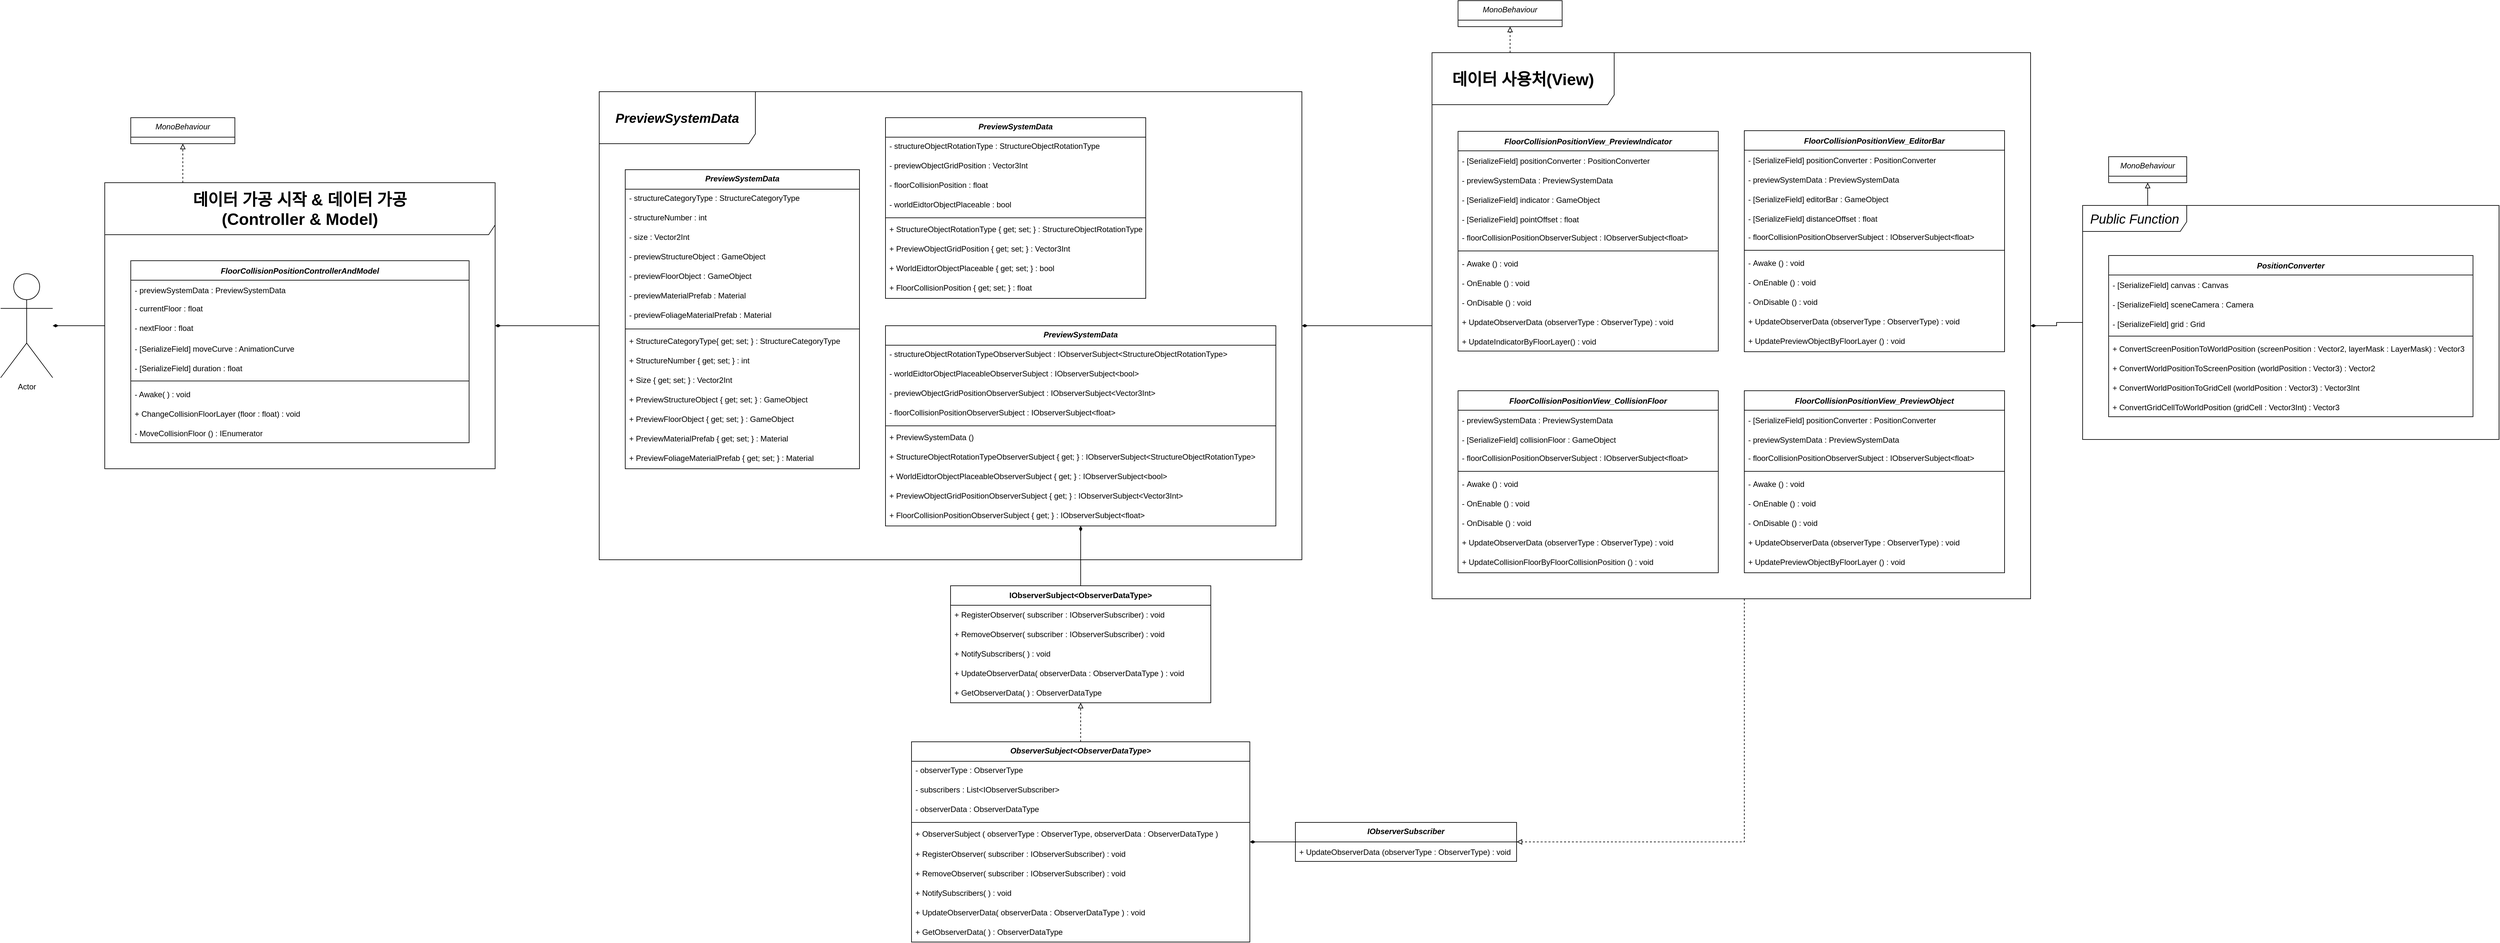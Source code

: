 <mxfile version="24.4.9" type="google">
  <diagram name="페이지-1" id="mbOStVBBy-ujijEdixiz">
    <mxGraphModel grid="1" page="1" gridSize="10" guides="1" tooltips="1" connect="1" arrows="1" fold="1" pageScale="1" pageWidth="827" pageHeight="1169" math="0" shadow="0">
      <root>
        <mxCell id="0" />
        <mxCell id="1" parent="0" />
        <mxCell id="on6lecFwRkimcn54lQR8-274" style="edgeStyle=orthogonalEdgeStyle;rounded=0;orthogonalLoop=1;jettySize=auto;html=1;endArrow=block;endFill=0;dashed=1;" edge="1" parent="1" source="on6lecFwRkimcn54lQR8-548" target="on6lecFwRkimcn54lQR8-285">
          <mxGeometry relative="1" as="geometry">
            <Array as="points">
              <mxPoint x="-120" y="-280" />
              <mxPoint x="-120" y="-280" />
            </Array>
          </mxGeometry>
        </mxCell>
        <mxCell id="on6lecFwRkimcn54lQR8-450" style="edgeStyle=orthogonalEdgeStyle;rounded=0;orthogonalLoop=1;jettySize=auto;html=1;endArrow=none;endFill=0;startArrow=diamondThin;startFill=1;" edge="1" parent="1" source="on6lecFwRkimcn54lQR8-548" target="on6lecFwRkimcn54lQR8-427">
          <mxGeometry relative="1" as="geometry" />
        </mxCell>
        <mxCell id="on6lecFwRkimcn54lQR8-285" value="MonoBehaviour" style="swimlane;fontStyle=2;align=center;verticalAlign=top;childLayout=stackLayout;horizontal=1;startSize=30;horizontalStack=0;resizeParent=1;resizeLast=0;collapsible=1;marginBottom=0;rounded=0;shadow=0;strokeWidth=1;" vertex="1" parent="1">
          <mxGeometry x="-200" y="-360" width="160" height="40" as="geometry">
            <mxRectangle x="230" y="140" width="160" height="26" as="alternateBounds" />
          </mxGeometry>
        </mxCell>
        <mxCell id="on6lecFwRkimcn54lQR8-287" value="FloorCollisionPositionView_CollisionFloor" style="swimlane;fontStyle=3;align=center;verticalAlign=middle;childLayout=stackLayout;horizontal=1;startSize=30;horizontalStack=0;resizeParent=1;resizeLast=0;collapsible=1;marginBottom=0;rounded=0;shadow=0;strokeWidth=1;" vertex="1" parent="1">
          <mxGeometry x="1840" y="60" width="400" height="280" as="geometry">
            <mxRectangle x="230" y="140" width="160" height="26" as="alternateBounds" />
          </mxGeometry>
        </mxCell>
        <mxCell id="on6lecFwRkimcn54lQR8-288" value="- previewSystemData : PreviewSystemData" style="text;align=left;verticalAlign=middle;spacingLeft=4;spacingRight=4;overflow=hidden;rotatable=0;points=[[0,0.5],[1,0.5]];portConstraint=eastwest;" vertex="1" parent="on6lecFwRkimcn54lQR8-287">
          <mxGeometry y="30" width="400" height="30" as="geometry" />
        </mxCell>
        <mxCell id="on6lecFwRkimcn54lQR8-289" value="- [SerializeField] collisionFloor : GameObject" style="text;align=left;verticalAlign=middle;spacingLeft=4;spacingRight=4;overflow=hidden;rotatable=0;points=[[0,0.5],[1,0.5]];portConstraint=eastwest;" vertex="1" parent="on6lecFwRkimcn54lQR8-287">
          <mxGeometry y="60" width="400" height="30" as="geometry" />
        </mxCell>
        <mxCell id="on6lecFwRkimcn54lQR8-290" value="- floorCollisionPositionObserverSubject : IObserverSubject&lt;float&gt;" style="text;align=left;verticalAlign=top;spacingLeft=4;spacingRight=4;overflow=hidden;rotatable=0;points=[[0,0.5],[1,0.5]];portConstraint=eastwest;" vertex="1" parent="on6lecFwRkimcn54lQR8-287">
          <mxGeometry y="90" width="400" height="30" as="geometry" />
        </mxCell>
        <mxCell id="on6lecFwRkimcn54lQR8-291" value="" style="line;html=1;strokeWidth=1;align=left;verticalAlign=middle;spacingTop=-1;spacingLeft=3;spacingRight=3;rotatable=0;labelPosition=right;points=[];portConstraint=eastwest;" vertex="1" parent="on6lecFwRkimcn54lQR8-287">
          <mxGeometry y="120" width="400" height="8" as="geometry" />
        </mxCell>
        <mxCell id="on6lecFwRkimcn54lQR8-292" value="- Awake () : void" style="text;align=left;verticalAlign=middle;spacingLeft=4;spacingRight=4;overflow=hidden;rotatable=0;points=[[0,0.5],[1,0.5]];portConstraint=eastwest;" vertex="1" parent="on6lecFwRkimcn54lQR8-287">
          <mxGeometry y="128" width="400" height="30" as="geometry" />
        </mxCell>
        <mxCell id="on6lecFwRkimcn54lQR8-293" value="- OnEnable () : void" style="text;align=left;verticalAlign=middle;spacingLeft=4;spacingRight=4;overflow=hidden;rotatable=0;points=[[0,0.5],[1,0.5]];portConstraint=eastwest;" vertex="1" parent="on6lecFwRkimcn54lQR8-287">
          <mxGeometry y="158" width="400" height="30" as="geometry" />
        </mxCell>
        <mxCell id="on6lecFwRkimcn54lQR8-294" value="- OnDisable () : void" style="text;align=left;verticalAlign=middle;spacingLeft=4;spacingRight=4;overflow=hidden;rotatable=0;points=[[0,0.5],[1,0.5]];portConstraint=eastwest;" vertex="1" parent="on6lecFwRkimcn54lQR8-287">
          <mxGeometry y="188" width="400" height="30" as="geometry" />
        </mxCell>
        <mxCell id="on6lecFwRkimcn54lQR8-295" value="+ UpdateObserverData (observerType : ObserverType) : void" style="text;align=left;verticalAlign=middle;spacingLeft=4;spacingRight=4;overflow=hidden;rotatable=0;points=[[0,0.5],[1,0.5]];portConstraint=eastwest;" vertex="1" parent="on6lecFwRkimcn54lQR8-287">
          <mxGeometry y="218" width="400" height="30" as="geometry" />
        </mxCell>
        <mxCell id="on6lecFwRkimcn54lQR8-296" value="+ UpdateCollisionFloorByFloorCollisionPosition () : void" style="text;align=left;verticalAlign=middle;spacingLeft=4;spacingRight=4;overflow=hidden;rotatable=0;points=[[0,0.5],[1,0.5]];portConstraint=eastwest;" vertex="1" parent="on6lecFwRkimcn54lQR8-287">
          <mxGeometry y="248" width="400" height="30" as="geometry" />
        </mxCell>
        <mxCell id="on6lecFwRkimcn54lQR8-299" style="edgeStyle=orthogonalEdgeStyle;rounded=0;orthogonalLoop=1;jettySize=auto;html=1;endArrow=none;endFill=0;startArrow=diamondThin;startFill=1;" edge="1" parent="1" source="on6lecFwRkimcn54lQR8-300" target="on6lecFwRkimcn54lQR8-548">
          <mxGeometry relative="1" as="geometry">
            <Array as="points" />
            <mxPoint x="-79" y="-110" as="targetPoint" />
          </mxGeometry>
        </mxCell>
        <mxCell id="on6lecFwRkimcn54lQR8-300" value="Actor" style="shape=umlActor;verticalLabelPosition=bottom;verticalAlign=top;html=1;outlineConnect=0;" vertex="1" parent="1">
          <mxGeometry x="-400" y="-120" width="80" height="160" as="geometry" />
        </mxCell>
        <mxCell id="on6lecFwRkimcn54lQR8-343" value="" style="group" connectable="0" vertex="1" parent="1">
          <mxGeometry x="2800" y="-300" width="640" height="435" as="geometry" />
        </mxCell>
        <mxCell id="on6lecFwRkimcn54lQR8-344" value="&lt;span style=&quot;font-size: 20px; text-wrap: nowrap;&quot;&gt;&lt;i&gt;Public Function&lt;/i&gt;&lt;/span&gt;" style="shape=umlFrame;whiteSpace=wrap;html=1;pointerEvents=0;width=160;height=40;" vertex="1" parent="on6lecFwRkimcn54lQR8-343">
          <mxGeometry y="75" width="640" height="360" as="geometry" />
        </mxCell>
        <mxCell id="on6lecFwRkimcn54lQR8-345" style="edgeStyle=orthogonalEdgeStyle;rounded=0;orthogonalLoop=1;jettySize=auto;html=1;endArrow=block;endFill=0;" edge="1" parent="on6lecFwRkimcn54lQR8-343" source="on6lecFwRkimcn54lQR8-344" target="on6lecFwRkimcn54lQR8-355">
          <mxGeometry relative="1" as="geometry">
            <Array as="points">
              <mxPoint x="100" y="60" />
              <mxPoint x="100" y="60" />
            </Array>
            <mxPoint x="89" y="80" as="sourcePoint" />
            <mxPoint x="-491" y="10" as="targetPoint" />
          </mxGeometry>
        </mxCell>
        <mxCell id="on6lecFwRkimcn54lQR8-346" value="PositionConverter" style="swimlane;fontStyle=3;align=center;verticalAlign=middle;childLayout=stackLayout;horizontal=1;startSize=30;horizontalStack=0;resizeParent=1;resizeLast=0;collapsible=1;marginBottom=0;rounded=0;shadow=0;strokeWidth=1;" vertex="1" parent="on6lecFwRkimcn54lQR8-343">
          <mxGeometry x="40" y="152" width="560" height="248" as="geometry">
            <mxRectangle x="230" y="140" width="160" height="26" as="alternateBounds" />
          </mxGeometry>
        </mxCell>
        <mxCell id="on6lecFwRkimcn54lQR8-347" value="- [SerializeField] canvas : Canvas" style="text;align=left;verticalAlign=middle;spacingLeft=4;spacingRight=4;overflow=hidden;rotatable=0;points=[[0,0.5],[1,0.5]];portConstraint=eastwest;" vertex="1" parent="on6lecFwRkimcn54lQR8-346">
          <mxGeometry y="30" width="560" height="30" as="geometry" />
        </mxCell>
        <mxCell id="on6lecFwRkimcn54lQR8-348" value="- [SerializeField] sceneCamera : Camera" style="text;align=left;verticalAlign=middle;spacingLeft=4;spacingRight=4;overflow=hidden;rotatable=0;points=[[0,0.5],[1,0.5]];portConstraint=eastwest;" vertex="1" parent="on6lecFwRkimcn54lQR8-346">
          <mxGeometry y="60" width="560" height="30" as="geometry" />
        </mxCell>
        <mxCell id="on6lecFwRkimcn54lQR8-349" value="- [SerializeField] grid : Grid" style="text;align=left;verticalAlign=middle;spacingLeft=4;spacingRight=4;overflow=hidden;rotatable=0;points=[[0,0.5],[1,0.5]];portConstraint=eastwest;" vertex="1" parent="on6lecFwRkimcn54lQR8-346">
          <mxGeometry y="90" width="560" height="30" as="geometry" />
        </mxCell>
        <mxCell id="on6lecFwRkimcn54lQR8-350" value="" style="line;html=1;strokeWidth=1;align=left;verticalAlign=middle;spacingTop=-1;spacingLeft=3;spacingRight=3;rotatable=0;labelPosition=right;points=[];portConstraint=eastwest;" vertex="1" parent="on6lecFwRkimcn54lQR8-346">
          <mxGeometry y="120" width="560" height="8" as="geometry" />
        </mxCell>
        <mxCell id="on6lecFwRkimcn54lQR8-351" value="+ ConvertScreenPositionToWorldPosition (screenPosition : Vector2, layerMask : LayerMask) : Vector3" style="text;align=left;verticalAlign=middle;spacingLeft=4;spacingRight=4;overflow=hidden;rotatable=0;points=[[0,0.5],[1,0.5]];portConstraint=eastwest;" vertex="1" parent="on6lecFwRkimcn54lQR8-346">
          <mxGeometry y="128" width="560" height="30" as="geometry" />
        </mxCell>
        <mxCell id="on6lecFwRkimcn54lQR8-352" value="+ ConvertWorldPositionToScreenPosition (worldPosition : Vector3) : Vector2" style="text;align=left;verticalAlign=middle;spacingLeft=4;spacingRight=4;overflow=hidden;rotatable=0;points=[[0,0.5],[1,0.5]];portConstraint=eastwest;" vertex="1" parent="on6lecFwRkimcn54lQR8-346">
          <mxGeometry y="158" width="560" height="30" as="geometry" />
        </mxCell>
        <mxCell id="on6lecFwRkimcn54lQR8-353" value="+ ConvertWorldPositionToGridCell (worldPosition : Vector3) : Vector3Int" style="text;align=left;verticalAlign=middle;spacingLeft=4;spacingRight=4;overflow=hidden;rotatable=0;points=[[0,0.5],[1,0.5]];portConstraint=eastwest;" vertex="1" parent="on6lecFwRkimcn54lQR8-346">
          <mxGeometry y="188" width="560" height="30" as="geometry" />
        </mxCell>
        <mxCell id="on6lecFwRkimcn54lQR8-354" value="+ ConvertGridCellToWorldPosition (gridCell : Vector3Int) : Vector3" style="text;align=left;verticalAlign=middle;spacingLeft=4;spacingRight=4;overflow=hidden;rotatable=0;points=[[0,0.5],[1,0.5]];portConstraint=eastwest;" vertex="1" parent="on6lecFwRkimcn54lQR8-346">
          <mxGeometry y="218" width="560" height="30" as="geometry" />
        </mxCell>
        <mxCell id="on6lecFwRkimcn54lQR8-355" value="MonoBehaviour" style="swimlane;fontStyle=2;align=center;verticalAlign=top;childLayout=stackLayout;horizontal=1;startSize=30;horizontalStack=0;resizeParent=1;resizeLast=0;collapsible=1;marginBottom=0;rounded=0;shadow=0;strokeWidth=1;" vertex="1" parent="on6lecFwRkimcn54lQR8-343">
          <mxGeometry x="40" width="120" height="40" as="geometry">
            <mxRectangle x="230" y="140" width="160" height="26" as="alternateBounds" />
          </mxGeometry>
        </mxCell>
        <mxCell id="on6lecFwRkimcn54lQR8-359" value="FloorCollisionPositionView_EditorBar" style="swimlane;fontStyle=3;align=center;verticalAlign=middle;childLayout=stackLayout;horizontal=1;startSize=30;horizontalStack=0;resizeParent=1;resizeLast=0;collapsible=1;marginBottom=0;rounded=0;shadow=0;strokeWidth=1;" vertex="1" parent="1">
          <mxGeometry x="2280" y="-340" width="400" height="340" as="geometry">
            <mxRectangle x="230" y="140" width="160" height="26" as="alternateBounds" />
          </mxGeometry>
        </mxCell>
        <mxCell id="on6lecFwRkimcn54lQR8-360" value="- [SerializeField] positionConverter : PositionConverter" style="text;align=left;verticalAlign=middle;spacingLeft=4;spacingRight=4;overflow=hidden;rotatable=0;points=[[0,0.5],[1,0.5]];portConstraint=eastwest;" vertex="1" parent="on6lecFwRkimcn54lQR8-359">
          <mxGeometry y="30" width="400" height="30" as="geometry" />
        </mxCell>
        <mxCell id="on6lecFwRkimcn54lQR8-518" value="- previewSystemData : PreviewSystemData" style="text;align=left;verticalAlign=middle;spacingLeft=4;spacingRight=4;overflow=hidden;rotatable=0;points=[[0,0.5],[1,0.5]];portConstraint=eastwest;" vertex="1" parent="on6lecFwRkimcn54lQR8-359">
          <mxGeometry y="60" width="400" height="30" as="geometry" />
        </mxCell>
        <mxCell id="on6lecFwRkimcn54lQR8-362" value="- [SerializeField] editorBar : GameObject" style="text;align=left;verticalAlign=middle;spacingLeft=4;spacingRight=4;overflow=hidden;rotatable=0;points=[[0,0.5],[1,0.5]];portConstraint=eastwest;" vertex="1" parent="on6lecFwRkimcn54lQR8-359">
          <mxGeometry y="90" width="400" height="30" as="geometry" />
        </mxCell>
        <mxCell id="on6lecFwRkimcn54lQR8-363" value="- [SerializeField] distanceOffset : float" style="text;align=left;verticalAlign=middle;spacingLeft=4;spacingRight=4;overflow=hidden;rotatable=0;points=[[0,0.5],[1,0.5]];portConstraint=eastwest;" vertex="1" parent="on6lecFwRkimcn54lQR8-359">
          <mxGeometry y="120" width="400" height="30" as="geometry" />
        </mxCell>
        <mxCell id="on6lecFwRkimcn54lQR8-364" value="- floorCollisionPositionObserverSubject : IObserverSubject&lt;float&gt;" style="text;align=left;verticalAlign=top;spacingLeft=4;spacingRight=4;overflow=hidden;rotatable=0;points=[[0,0.5],[1,0.5]];portConstraint=eastwest;" vertex="1" parent="on6lecFwRkimcn54lQR8-359">
          <mxGeometry y="150" width="400" height="30" as="geometry" />
        </mxCell>
        <mxCell id="on6lecFwRkimcn54lQR8-365" value="" style="line;html=1;strokeWidth=1;align=left;verticalAlign=middle;spacingTop=-1;spacingLeft=3;spacingRight=3;rotatable=0;labelPosition=right;points=[];portConstraint=eastwest;" vertex="1" parent="on6lecFwRkimcn54lQR8-359">
          <mxGeometry y="180" width="400" height="8" as="geometry" />
        </mxCell>
        <mxCell id="on6lecFwRkimcn54lQR8-366" value="- Awake () : void" style="text;align=left;verticalAlign=middle;spacingLeft=4;spacingRight=4;overflow=hidden;rotatable=0;points=[[0,0.5],[1,0.5]];portConstraint=eastwest;" vertex="1" parent="on6lecFwRkimcn54lQR8-359">
          <mxGeometry y="188" width="400" height="30" as="geometry" />
        </mxCell>
        <mxCell id="on6lecFwRkimcn54lQR8-367" value="- OnEnable () : void" style="text;align=left;verticalAlign=middle;spacingLeft=4;spacingRight=4;overflow=hidden;rotatable=0;points=[[0,0.5],[1,0.5]];portConstraint=eastwest;" vertex="1" parent="on6lecFwRkimcn54lQR8-359">
          <mxGeometry y="218" width="400" height="30" as="geometry" />
        </mxCell>
        <mxCell id="on6lecFwRkimcn54lQR8-368" value="- OnDisable () : void" style="text;align=left;verticalAlign=middle;spacingLeft=4;spacingRight=4;overflow=hidden;rotatable=0;points=[[0,0.5],[1,0.5]];portConstraint=eastwest;" vertex="1" parent="on6lecFwRkimcn54lQR8-359">
          <mxGeometry y="248" width="400" height="30" as="geometry" />
        </mxCell>
        <mxCell id="on6lecFwRkimcn54lQR8-369" value="+ UpdateObserverData (observerType : ObserverType) : void" style="text;align=left;verticalAlign=middle;spacingLeft=4;spacingRight=4;overflow=hidden;rotatable=0;points=[[0,0.5],[1,0.5]];portConstraint=eastwest;" vertex="1" parent="on6lecFwRkimcn54lQR8-359">
          <mxGeometry y="278" width="400" height="30" as="geometry" />
        </mxCell>
        <mxCell id="on6lecFwRkimcn54lQR8-370" value="+ UpdatePreviewObjectByFloorLayer () : void" style="text;align=left;verticalAlign=middle;spacingLeft=4;spacingRight=4;overflow=hidden;rotatable=0;points=[[0,0.5],[1,0.5]];portConstraint=eastwest;" vertex="1" parent="on6lecFwRkimcn54lQR8-359">
          <mxGeometry y="308" width="400" height="30" as="geometry" />
        </mxCell>
        <mxCell id="on6lecFwRkimcn54lQR8-374" value="FloorCollisionPositionView_PreviewIndicator" style="swimlane;fontStyle=3;align=center;verticalAlign=middle;childLayout=stackLayout;horizontal=1;startSize=30;horizontalStack=0;resizeParent=1;resizeLast=0;collapsible=1;marginBottom=0;rounded=0;shadow=0;strokeWidth=1;" vertex="1" parent="1">
          <mxGeometry x="1840" y="-339" width="400" height="338" as="geometry">
            <mxRectangle x="230" y="140" width="160" height="26" as="alternateBounds" />
          </mxGeometry>
        </mxCell>
        <mxCell id="on6lecFwRkimcn54lQR8-375" value="- [SerializeField] positionConverter : PositionConverter" style="text;align=left;verticalAlign=middle;spacingLeft=4;spacingRight=4;overflow=hidden;rotatable=0;points=[[0,0.5],[1,0.5]];portConstraint=eastwest;" vertex="1" parent="on6lecFwRkimcn54lQR8-374">
          <mxGeometry y="30" width="400" height="30" as="geometry" />
        </mxCell>
        <mxCell id="on6lecFwRkimcn54lQR8-519" value="- previewSystemData : PreviewSystemData" style="text;align=left;verticalAlign=middle;spacingLeft=4;spacingRight=4;overflow=hidden;rotatable=0;points=[[0,0.5],[1,0.5]];portConstraint=eastwest;" vertex="1" parent="on6lecFwRkimcn54lQR8-374">
          <mxGeometry y="60" width="400" height="30" as="geometry" />
        </mxCell>
        <mxCell id="on6lecFwRkimcn54lQR8-377" value="- [SerializeField] indicator : GameObject" style="text;align=left;verticalAlign=middle;spacingLeft=4;spacingRight=4;overflow=hidden;rotatable=0;points=[[0,0.5],[1,0.5]];portConstraint=eastwest;" vertex="1" parent="on6lecFwRkimcn54lQR8-374">
          <mxGeometry y="90" width="400" height="30" as="geometry" />
        </mxCell>
        <mxCell id="on6lecFwRkimcn54lQR8-378" value="- [SerializeField] pointOffset : float" style="text;align=left;verticalAlign=middle;spacingLeft=4;spacingRight=4;overflow=hidden;rotatable=0;points=[[0,0.5],[1,0.5]];portConstraint=eastwest;" vertex="1" parent="on6lecFwRkimcn54lQR8-374">
          <mxGeometry y="120" width="400" height="30" as="geometry" />
        </mxCell>
        <mxCell id="on6lecFwRkimcn54lQR8-379" value="- floorCollisionPositionObserverSubject : IObserverSubject&lt;float&gt;" style="text;align=left;verticalAlign=top;spacingLeft=4;spacingRight=4;overflow=hidden;rotatable=0;points=[[0,0.5],[1,0.5]];portConstraint=eastwest;" vertex="1" parent="on6lecFwRkimcn54lQR8-374">
          <mxGeometry y="150" width="400" height="30" as="geometry" />
        </mxCell>
        <mxCell id="on6lecFwRkimcn54lQR8-380" value="" style="line;html=1;strokeWidth=1;align=left;verticalAlign=middle;spacingTop=-1;spacingLeft=3;spacingRight=3;rotatable=0;labelPosition=right;points=[];portConstraint=eastwest;" vertex="1" parent="on6lecFwRkimcn54lQR8-374">
          <mxGeometry y="180" width="400" height="8" as="geometry" />
        </mxCell>
        <mxCell id="on6lecFwRkimcn54lQR8-381" value="- Awake () : void" style="text;align=left;verticalAlign=middle;spacingLeft=4;spacingRight=4;overflow=hidden;rotatable=0;points=[[0,0.5],[1,0.5]];portConstraint=eastwest;" vertex="1" parent="on6lecFwRkimcn54lQR8-374">
          <mxGeometry y="188" width="400" height="30" as="geometry" />
        </mxCell>
        <mxCell id="on6lecFwRkimcn54lQR8-382" value="- OnEnable () : void" style="text;align=left;verticalAlign=middle;spacingLeft=4;spacingRight=4;overflow=hidden;rotatable=0;points=[[0,0.5],[1,0.5]];portConstraint=eastwest;" vertex="1" parent="on6lecFwRkimcn54lQR8-374">
          <mxGeometry y="218" width="400" height="30" as="geometry" />
        </mxCell>
        <mxCell id="on6lecFwRkimcn54lQR8-383" value="- OnDisable () : void" style="text;align=left;verticalAlign=middle;spacingLeft=4;spacingRight=4;overflow=hidden;rotatable=0;points=[[0,0.5],[1,0.5]];portConstraint=eastwest;" vertex="1" parent="on6lecFwRkimcn54lQR8-374">
          <mxGeometry y="248" width="400" height="30" as="geometry" />
        </mxCell>
        <mxCell id="on6lecFwRkimcn54lQR8-384" value="+ UpdateObserverData (observerType : ObserverType) : void" style="text;align=left;verticalAlign=middle;spacingLeft=4;spacingRight=4;overflow=hidden;rotatable=0;points=[[0,0.5],[1,0.5]];portConstraint=eastwest;" vertex="1" parent="on6lecFwRkimcn54lQR8-374">
          <mxGeometry y="278" width="400" height="30" as="geometry" />
        </mxCell>
        <mxCell id="on6lecFwRkimcn54lQR8-385" value="+ UpdateIndicatorByFloorLayer() : void" style="text;align=left;verticalAlign=middle;spacingLeft=4;spacingRight=4;overflow=hidden;rotatable=0;points=[[0,0.5],[1,0.5]];portConstraint=eastwest;" vertex="1" parent="on6lecFwRkimcn54lQR8-374">
          <mxGeometry y="308" width="400" height="30" as="geometry" />
        </mxCell>
        <mxCell id="on6lecFwRkimcn54lQR8-389" value="FloorCollisionPositionView_PreviewObject" style="swimlane;fontStyle=3;align=center;verticalAlign=middle;childLayout=stackLayout;horizontal=1;startSize=30;horizontalStack=0;resizeParent=1;resizeLast=0;collapsible=1;marginBottom=0;rounded=0;shadow=0;strokeWidth=1;" vertex="1" parent="1">
          <mxGeometry x="2280" y="60" width="400" height="280" as="geometry">
            <mxRectangle x="230" y="140" width="160" height="26" as="alternateBounds" />
          </mxGeometry>
        </mxCell>
        <mxCell id="on6lecFwRkimcn54lQR8-390" value="- [SerializeField] positionConverter : PositionConverter" style="text;align=left;verticalAlign=middle;spacingLeft=4;spacingRight=4;overflow=hidden;rotatable=0;points=[[0,0.5],[1,0.5]];portConstraint=eastwest;" vertex="1" parent="on6lecFwRkimcn54lQR8-389">
          <mxGeometry y="30" width="400" height="30" as="geometry" />
        </mxCell>
        <mxCell id="on6lecFwRkimcn54lQR8-520" value="- previewSystemData : PreviewSystemData" style="text;align=left;verticalAlign=middle;spacingLeft=4;spacingRight=4;overflow=hidden;rotatable=0;points=[[0,0.5],[1,0.5]];portConstraint=eastwest;" vertex="1" parent="on6lecFwRkimcn54lQR8-389">
          <mxGeometry y="60" width="400" height="30" as="geometry" />
        </mxCell>
        <mxCell id="on6lecFwRkimcn54lQR8-392" value="- floorCollisionPositionObserverSubject : IObserverSubject&lt;float&gt;" style="text;align=left;verticalAlign=top;spacingLeft=4;spacingRight=4;overflow=hidden;rotatable=0;points=[[0,0.5],[1,0.5]];portConstraint=eastwest;" vertex="1" parent="on6lecFwRkimcn54lQR8-389">
          <mxGeometry y="90" width="400" height="30" as="geometry" />
        </mxCell>
        <mxCell id="on6lecFwRkimcn54lQR8-395" value="" style="line;html=1;strokeWidth=1;align=left;verticalAlign=middle;spacingTop=-1;spacingLeft=3;spacingRight=3;rotatable=0;labelPosition=right;points=[];portConstraint=eastwest;" vertex="1" parent="on6lecFwRkimcn54lQR8-389">
          <mxGeometry y="120" width="400" height="8" as="geometry" />
        </mxCell>
        <mxCell id="on6lecFwRkimcn54lQR8-396" value="- Awake () : void" style="text;align=left;verticalAlign=middle;spacingLeft=4;spacingRight=4;overflow=hidden;rotatable=0;points=[[0,0.5],[1,0.5]];portConstraint=eastwest;" vertex="1" parent="on6lecFwRkimcn54lQR8-389">
          <mxGeometry y="128" width="400" height="30" as="geometry" />
        </mxCell>
        <mxCell id="on6lecFwRkimcn54lQR8-397" value="- OnEnable () : void" style="text;align=left;verticalAlign=middle;spacingLeft=4;spacingRight=4;overflow=hidden;rotatable=0;points=[[0,0.5],[1,0.5]];portConstraint=eastwest;" vertex="1" parent="on6lecFwRkimcn54lQR8-389">
          <mxGeometry y="158" width="400" height="30" as="geometry" />
        </mxCell>
        <mxCell id="on6lecFwRkimcn54lQR8-398" value="- OnDisable () : void" style="text;align=left;verticalAlign=middle;spacingLeft=4;spacingRight=4;overflow=hidden;rotatable=0;points=[[0,0.5],[1,0.5]];portConstraint=eastwest;" vertex="1" parent="on6lecFwRkimcn54lQR8-389">
          <mxGeometry y="188" width="400" height="30" as="geometry" />
        </mxCell>
        <mxCell id="on6lecFwRkimcn54lQR8-399" value="+ UpdateObserverData (observerType : ObserverType) : void" style="text;align=left;verticalAlign=middle;spacingLeft=4;spacingRight=4;overflow=hidden;rotatable=0;points=[[0,0.5],[1,0.5]];portConstraint=eastwest;" vertex="1" parent="on6lecFwRkimcn54lQR8-389">
          <mxGeometry y="218" width="400" height="30" as="geometry" />
        </mxCell>
        <mxCell id="on6lecFwRkimcn54lQR8-400" value="+ UpdatePreviewObjectByFloorLayer () : void" style="text;align=left;verticalAlign=middle;spacingLeft=4;spacingRight=4;overflow=hidden;rotatable=0;points=[[0,0.5],[1,0.5]];portConstraint=eastwest;" vertex="1" parent="on6lecFwRkimcn54lQR8-389">
          <mxGeometry y="248" width="400" height="30" as="geometry" />
        </mxCell>
        <mxCell id="on6lecFwRkimcn54lQR8-449" value="" style="group" connectable="0" vertex="1" parent="1">
          <mxGeometry x="520" y="-400" width="1080" height="720" as="geometry" />
        </mxCell>
        <mxCell id="on6lecFwRkimcn54lQR8-411" value="PreviewSystemData" style="swimlane;fontStyle=3;align=center;verticalAlign=top;childLayout=stackLayout;horizontal=1;startSize=30;horizontalStack=0;resizeParent=1;resizeLast=0;collapsible=1;marginBottom=0;rounded=0;shadow=0;strokeWidth=1;" vertex="1" parent="on6lecFwRkimcn54lQR8-449">
          <mxGeometry x="40" y="120" width="360" height="460" as="geometry">
            <mxRectangle x="230" y="140" width="160" height="26" as="alternateBounds" />
          </mxGeometry>
        </mxCell>
        <mxCell id="on6lecFwRkimcn54lQR8-412" value="- structureCategoryType : StructureCategoryType" style="text;align=left;verticalAlign=top;spacingLeft=4;spacingRight=4;overflow=hidden;rotatable=0;points=[[0,0.5],[1,0.5]];portConstraint=eastwest;" vertex="1" parent="on6lecFwRkimcn54lQR8-411">
          <mxGeometry y="30" width="360" height="30" as="geometry" />
        </mxCell>
        <mxCell id="on6lecFwRkimcn54lQR8-413" value="- structureNumber : int" style="text;align=left;verticalAlign=top;spacingLeft=4;spacingRight=4;overflow=hidden;rotatable=0;points=[[0,0.5],[1,0.5]];portConstraint=eastwest;" vertex="1" parent="on6lecFwRkimcn54lQR8-411">
          <mxGeometry y="60" width="360" height="30" as="geometry" />
        </mxCell>
        <mxCell id="on6lecFwRkimcn54lQR8-414" value="- size : Vector2Int" style="text;align=left;verticalAlign=top;spacingLeft=4;spacingRight=4;overflow=hidden;rotatable=0;points=[[0,0.5],[1,0.5]];portConstraint=eastwest;" vertex="1" parent="on6lecFwRkimcn54lQR8-411">
          <mxGeometry y="90" width="360" height="30" as="geometry" />
        </mxCell>
        <mxCell id="on6lecFwRkimcn54lQR8-415" value="- previewStructureObject : GameObject" style="text;align=left;verticalAlign=top;spacingLeft=4;spacingRight=4;overflow=hidden;rotatable=0;points=[[0,0.5],[1,0.5]];portConstraint=eastwest;" vertex="1" parent="on6lecFwRkimcn54lQR8-411">
          <mxGeometry y="120" width="360" height="30" as="geometry" />
        </mxCell>
        <mxCell id="on6lecFwRkimcn54lQR8-416" value="- previewFloorObject : GameObject" style="text;align=left;verticalAlign=top;spacingLeft=4;spacingRight=4;overflow=hidden;rotatable=0;points=[[0,0.5],[1,0.5]];portConstraint=eastwest;" vertex="1" parent="on6lecFwRkimcn54lQR8-411">
          <mxGeometry y="150" width="360" height="30" as="geometry" />
        </mxCell>
        <mxCell id="on6lecFwRkimcn54lQR8-417" value="- previewMaterialPrefab : Material" style="text;align=left;verticalAlign=top;spacingLeft=4;spacingRight=4;overflow=hidden;rotatable=0;points=[[0,0.5],[1,0.5]];portConstraint=eastwest;" vertex="1" parent="on6lecFwRkimcn54lQR8-411">
          <mxGeometry y="180" width="360" height="30" as="geometry" />
        </mxCell>
        <mxCell id="on6lecFwRkimcn54lQR8-418" value="- previewFoliageMaterialPrefab : Material" style="text;align=left;verticalAlign=top;spacingLeft=4;spacingRight=4;overflow=hidden;rotatable=0;points=[[0,0.5],[1,0.5]];portConstraint=eastwest;" vertex="1" parent="on6lecFwRkimcn54lQR8-411">
          <mxGeometry y="210" width="360" height="30" as="geometry" />
        </mxCell>
        <mxCell id="on6lecFwRkimcn54lQR8-419" value="" style="line;html=1;strokeWidth=1;align=left;verticalAlign=middle;spacingTop=-1;spacingLeft=3;spacingRight=3;rotatable=0;labelPosition=right;points=[];portConstraint=eastwest;" vertex="1" parent="on6lecFwRkimcn54lQR8-411">
          <mxGeometry y="240" width="360" height="10" as="geometry" />
        </mxCell>
        <mxCell id="on6lecFwRkimcn54lQR8-420" value="+ StructureCategoryType{ get; set; } : StructureCategoryType" style="text;align=left;verticalAlign=top;spacingLeft=4;spacingRight=4;overflow=hidden;rotatable=0;points=[[0,0.5],[1,0.5]];portConstraint=eastwest;" vertex="1" parent="on6lecFwRkimcn54lQR8-411">
          <mxGeometry y="250" width="360" height="30" as="geometry" />
        </mxCell>
        <mxCell id="on6lecFwRkimcn54lQR8-421" value="+ StructureNumber { get; set; } : int" style="text;align=left;verticalAlign=top;spacingLeft=4;spacingRight=4;overflow=hidden;rotatable=0;points=[[0,0.5],[1,0.5]];portConstraint=eastwest;" vertex="1" parent="on6lecFwRkimcn54lQR8-411">
          <mxGeometry y="280" width="360" height="30" as="geometry" />
        </mxCell>
        <mxCell id="on6lecFwRkimcn54lQR8-422" value="+ Size { get; set; } : Vector2Int" style="text;align=left;verticalAlign=top;spacingLeft=4;spacingRight=4;overflow=hidden;rotatable=0;points=[[0,0.5],[1,0.5]];portConstraint=eastwest;" vertex="1" parent="on6lecFwRkimcn54lQR8-411">
          <mxGeometry y="310" width="360" height="30" as="geometry" />
        </mxCell>
        <mxCell id="on6lecFwRkimcn54lQR8-423" value="+ PreviewStructureObject { get; set; } : GameObject" style="text;align=left;verticalAlign=top;spacingLeft=4;spacingRight=4;overflow=hidden;rotatable=0;points=[[0,0.5],[1,0.5]];portConstraint=eastwest;" vertex="1" parent="on6lecFwRkimcn54lQR8-411">
          <mxGeometry y="340" width="360" height="30" as="geometry" />
        </mxCell>
        <mxCell id="on6lecFwRkimcn54lQR8-424" value="+ PreviewFloorObject { get; set; } : GameObject" style="text;align=left;verticalAlign=top;spacingLeft=4;spacingRight=4;overflow=hidden;rotatable=0;points=[[0,0.5],[1,0.5]];portConstraint=eastwest;" vertex="1" parent="on6lecFwRkimcn54lQR8-411">
          <mxGeometry y="370" width="360" height="30" as="geometry" />
        </mxCell>
        <mxCell id="on6lecFwRkimcn54lQR8-425" value="+ PreviewMaterialPrefab { get; set; } : Material" style="text;align=left;verticalAlign=top;spacingLeft=4;spacingRight=4;overflow=hidden;rotatable=0;points=[[0,0.5],[1,0.5]];portConstraint=eastwest;" vertex="1" parent="on6lecFwRkimcn54lQR8-411">
          <mxGeometry y="400" width="360" height="30" as="geometry" />
        </mxCell>
        <mxCell id="on6lecFwRkimcn54lQR8-426" value="+ PreviewFoliageMaterialPrefab { get; set; } : Material" style="text;align=left;verticalAlign=top;spacingLeft=4;spacingRight=4;overflow=hidden;rotatable=0;points=[[0,0.5],[1,0.5]];portConstraint=eastwest;" vertex="1" parent="on6lecFwRkimcn54lQR8-411">
          <mxGeometry y="430" width="360" height="30" as="geometry" />
        </mxCell>
        <mxCell id="on6lecFwRkimcn54lQR8-427" value="&lt;span style=&quot;font-size: 20px; text-wrap: nowrap;&quot;&gt;&lt;i&gt;PreviewSystemData&lt;/i&gt;&lt;/span&gt;" style="shape=umlFrame;whiteSpace=wrap;html=1;pointerEvents=0;width=240;height=80;fontStyle=1" vertex="1" parent="on6lecFwRkimcn54lQR8-449">
          <mxGeometry width="1080" height="720" as="geometry" />
        </mxCell>
        <mxCell id="on6lecFwRkimcn54lQR8-428" value="PreviewSystemData" style="swimlane;fontStyle=3;align=center;verticalAlign=top;childLayout=stackLayout;horizontal=1;startSize=30;horizontalStack=0;resizeParent=1;resizeLast=0;collapsible=1;marginBottom=0;rounded=0;shadow=0;strokeWidth=1;" vertex="1" parent="on6lecFwRkimcn54lQR8-449">
          <mxGeometry x="440" y="360" width="600" height="308" as="geometry">
            <mxRectangle x="230" y="140" width="160" height="26" as="alternateBounds" />
          </mxGeometry>
        </mxCell>
        <mxCell id="on6lecFwRkimcn54lQR8-429" value="- structureObjectRotationTypeObserverSubject : IObserverSubject&lt;StructureObjectRotationType&gt;" style="text;align=left;verticalAlign=top;spacingLeft=4;spacingRight=4;overflow=hidden;rotatable=0;points=[[0,0.5],[1,0.5]];portConstraint=eastwest;" vertex="1" parent="on6lecFwRkimcn54lQR8-428">
          <mxGeometry y="30" width="600" height="30" as="geometry" />
        </mxCell>
        <mxCell id="on6lecFwRkimcn54lQR8-430" value="- worldEidtorObjectPlaceableObserverSubject : IObserverSubject&lt;bool&gt;" style="text;align=left;verticalAlign=top;spacingLeft=4;spacingRight=4;overflow=hidden;rotatable=0;points=[[0,0.5],[1,0.5]];portConstraint=eastwest;" vertex="1" parent="on6lecFwRkimcn54lQR8-428">
          <mxGeometry y="60" width="600" height="30" as="geometry" />
        </mxCell>
        <mxCell id="on6lecFwRkimcn54lQR8-431" value="- previewObjectGridPositionObserverSubject : IObserverSubject&lt;Vector3Int&gt;" style="text;align=left;verticalAlign=top;spacingLeft=4;spacingRight=4;overflow=hidden;rotatable=0;points=[[0,0.5],[1,0.5]];portConstraint=eastwest;" vertex="1" parent="on6lecFwRkimcn54lQR8-428">
          <mxGeometry y="90" width="600" height="30" as="geometry" />
        </mxCell>
        <mxCell id="on6lecFwRkimcn54lQR8-432" value="- floorCollisionPositionObserverSubject : IObserverSubject&lt;float&gt;" style="text;align=left;verticalAlign=top;spacingLeft=4;spacingRight=4;overflow=hidden;rotatable=0;points=[[0,0.5],[1,0.5]];portConstraint=eastwest;" vertex="1" parent="on6lecFwRkimcn54lQR8-428">
          <mxGeometry y="120" width="600" height="30" as="geometry" />
        </mxCell>
        <mxCell id="on6lecFwRkimcn54lQR8-433" value="" style="line;html=1;strokeWidth=1;align=left;verticalAlign=middle;spacingTop=-1;spacingLeft=3;spacingRight=3;rotatable=0;labelPosition=right;points=[];portConstraint=eastwest;" vertex="1" parent="on6lecFwRkimcn54lQR8-428">
          <mxGeometry y="150" width="600" height="8" as="geometry" />
        </mxCell>
        <mxCell id="on6lecFwRkimcn54lQR8-434" value="+ PreviewSystemData ()" style="text;align=left;verticalAlign=top;spacingLeft=4;spacingRight=4;overflow=hidden;rotatable=0;points=[[0,0.5],[1,0.5]];portConstraint=eastwest;" vertex="1" parent="on6lecFwRkimcn54lQR8-428">
          <mxGeometry y="158" width="600" height="30" as="geometry" />
        </mxCell>
        <mxCell id="on6lecFwRkimcn54lQR8-435" value="+ StructureObjectRotationTypeObserverSubject { get; } : IObserverSubject&lt;StructureObjectRotationType&gt;" style="text;align=left;verticalAlign=top;spacingLeft=4;spacingRight=4;overflow=hidden;rotatable=0;points=[[0,0.5],[1,0.5]];portConstraint=eastwest;" vertex="1" parent="on6lecFwRkimcn54lQR8-428">
          <mxGeometry y="188" width="600" height="30" as="geometry" />
        </mxCell>
        <mxCell id="on6lecFwRkimcn54lQR8-436" value="+ WorldEidtorObjectPlaceableObserverSubject { get; } : IObserverSubject&lt;bool&gt;" style="text;align=left;verticalAlign=top;spacingLeft=4;spacingRight=4;overflow=hidden;rotatable=0;points=[[0,0.5],[1,0.5]];portConstraint=eastwest;" vertex="1" parent="on6lecFwRkimcn54lQR8-428">
          <mxGeometry y="218" width="600" height="30" as="geometry" />
        </mxCell>
        <mxCell id="on6lecFwRkimcn54lQR8-437" value="+ PreviewObjectGridPositionObserverSubject { get; } : IObserverSubject&lt;Vector3Int&gt;" style="text;align=left;verticalAlign=top;spacingLeft=4;spacingRight=4;overflow=hidden;rotatable=0;points=[[0,0.5],[1,0.5]];portConstraint=eastwest;" vertex="1" parent="on6lecFwRkimcn54lQR8-428">
          <mxGeometry y="248" width="600" height="30" as="geometry" />
        </mxCell>
        <mxCell id="on6lecFwRkimcn54lQR8-438" value="+ FloorCollisionPositionObserverSubject { get; } : IObserverSubject&lt;float&gt;" style="text;align=left;verticalAlign=top;spacingLeft=4;spacingRight=4;overflow=hidden;rotatable=0;points=[[0,0.5],[1,0.5]];portConstraint=eastwest;" vertex="1" parent="on6lecFwRkimcn54lQR8-428">
          <mxGeometry y="278" width="600" height="30" as="geometry" />
        </mxCell>
        <mxCell id="on6lecFwRkimcn54lQR8-439" value="PreviewSystemData" style="swimlane;fontStyle=3;align=center;verticalAlign=top;childLayout=stackLayout;horizontal=1;startSize=30;horizontalStack=0;resizeParent=1;resizeLast=0;collapsible=1;marginBottom=0;rounded=0;shadow=0;strokeWidth=1;" vertex="1" parent="on6lecFwRkimcn54lQR8-449">
          <mxGeometry x="440" y="40" width="400" height="278" as="geometry">
            <mxRectangle x="230" y="140" width="160" height="26" as="alternateBounds" />
          </mxGeometry>
        </mxCell>
        <mxCell id="on6lecFwRkimcn54lQR8-440" value="- structureObjectRotationType : StructureObjectRotationType" style="text;align=left;verticalAlign=top;spacingLeft=4;spacingRight=4;overflow=hidden;rotatable=0;points=[[0,0.5],[1,0.5]];portConstraint=eastwest;" vertex="1" parent="on6lecFwRkimcn54lQR8-439">
          <mxGeometry y="30" width="400" height="30" as="geometry" />
        </mxCell>
        <mxCell id="on6lecFwRkimcn54lQR8-441" value="- previewObjectGridPosition : Vector3Int" style="text;align=left;verticalAlign=top;spacingLeft=4;spacingRight=4;overflow=hidden;rotatable=0;points=[[0,0.5],[1,0.5]];portConstraint=eastwest;" vertex="1" parent="on6lecFwRkimcn54lQR8-439">
          <mxGeometry y="60" width="400" height="30" as="geometry" />
        </mxCell>
        <mxCell id="on6lecFwRkimcn54lQR8-442" value="- floorCollisionPosition : float" style="text;align=left;verticalAlign=top;spacingLeft=4;spacingRight=4;overflow=hidden;rotatable=0;points=[[0,0.5],[1,0.5]];portConstraint=eastwest;" vertex="1" parent="on6lecFwRkimcn54lQR8-439">
          <mxGeometry y="90" width="400" height="30" as="geometry" />
        </mxCell>
        <mxCell id="on6lecFwRkimcn54lQR8-443" value="- worldEidtorObjectPlaceable : bool" style="text;align=left;verticalAlign=top;spacingLeft=4;spacingRight=4;overflow=hidden;rotatable=0;points=[[0,0.5],[1,0.5]];portConstraint=eastwest;" vertex="1" parent="on6lecFwRkimcn54lQR8-439">
          <mxGeometry y="120" width="400" height="30" as="geometry" />
        </mxCell>
        <mxCell id="on6lecFwRkimcn54lQR8-444" value="" style="line;html=1;strokeWidth=1;align=left;verticalAlign=middle;spacingTop=-1;spacingLeft=3;spacingRight=3;rotatable=0;labelPosition=right;points=[];portConstraint=eastwest;" vertex="1" parent="on6lecFwRkimcn54lQR8-439">
          <mxGeometry y="150" width="400" height="8" as="geometry" />
        </mxCell>
        <mxCell id="on6lecFwRkimcn54lQR8-445" value="+ StructureObjectRotationType { get; set; } : StructureObjectRotationType" style="text;align=left;verticalAlign=top;spacingLeft=4;spacingRight=4;overflow=hidden;rotatable=0;points=[[0,0.5],[1,0.5]];portConstraint=eastwest;" vertex="1" parent="on6lecFwRkimcn54lQR8-439">
          <mxGeometry y="158" width="400" height="30" as="geometry" />
        </mxCell>
        <mxCell id="on6lecFwRkimcn54lQR8-446" value="+ PreviewObjectGridPosition { get; set; } : Vector3Int" style="text;align=left;verticalAlign=top;spacingLeft=4;spacingRight=4;overflow=hidden;rotatable=0;points=[[0,0.5],[1,0.5]];portConstraint=eastwest;" vertex="1" parent="on6lecFwRkimcn54lQR8-439">
          <mxGeometry y="188" width="400" height="30" as="geometry" />
        </mxCell>
        <mxCell id="on6lecFwRkimcn54lQR8-447" value="+ WorldEidtorObjectPlaceable { get; set; } : bool" style="text;align=left;verticalAlign=top;spacingLeft=4;spacingRight=4;overflow=hidden;rotatable=0;points=[[0,0.5],[1,0.5]];portConstraint=eastwest;" vertex="1" parent="on6lecFwRkimcn54lQR8-439">
          <mxGeometry y="218" width="400" height="30" as="geometry" />
        </mxCell>
        <mxCell id="on6lecFwRkimcn54lQR8-448" value="+ FloorCollisionPosition { get; set; } : float" style="text;align=left;verticalAlign=top;spacingLeft=4;spacingRight=4;overflow=hidden;rotatable=0;points=[[0,0.5],[1,0.5]];portConstraint=eastwest;" vertex="1" parent="on6lecFwRkimcn54lQR8-439">
          <mxGeometry y="248" width="400" height="30" as="geometry" />
        </mxCell>
        <mxCell id="on6lecFwRkimcn54lQR8-457" style="edgeStyle=orthogonalEdgeStyle;rounded=0;orthogonalLoop=1;jettySize=auto;html=1;endArrow=diamondThin;endFill=1;" edge="1" parent="1" source="on6lecFwRkimcn54lQR8-451" target="on6lecFwRkimcn54lQR8-428">
          <mxGeometry relative="1" as="geometry" />
        </mxCell>
        <mxCell id="on6lecFwRkimcn54lQR8-451" value="IObserverSubject&amp;lt;ObserverDataType&amp;gt;" style="swimlane;fontStyle=1;align=center;verticalAlign=middle;childLayout=stackLayout;horizontal=1;startSize=30;horizontalStack=0;resizeParent=1;resizeParentMax=0;resizeLast=0;collapsible=1;marginBottom=0;whiteSpace=wrap;html=1;" vertex="1" parent="1">
          <mxGeometry x="1060" y="360" width="400" height="180" as="geometry" />
        </mxCell>
        <mxCell id="on6lecFwRkimcn54lQR8-452" value="+ RegisterObserver(&amp;nbsp;subscriber : IObserverSubscriber)&amp;nbsp;:&amp;nbsp;void" style="text;strokeColor=none;fillColor=none;align=left;verticalAlign=middle;spacingLeft=4;spacingRight=4;overflow=hidden;rotatable=0;points=[[0,0.5],[1,0.5]];portConstraint=eastwest;whiteSpace=wrap;html=1;" vertex="1" parent="on6lecFwRkimcn54lQR8-451">
          <mxGeometry y="30" width="400" height="30" as="geometry" />
        </mxCell>
        <mxCell id="on6lecFwRkimcn54lQR8-453" value="+ RemoveObserver(&amp;nbsp;subscriber : IObserverSubscriber)&amp;nbsp;:&amp;nbsp;void" style="text;strokeColor=none;fillColor=none;align=left;verticalAlign=middle;spacingLeft=4;spacingRight=4;overflow=hidden;rotatable=0;points=[[0,0.5],[1,0.5]];portConstraint=eastwest;whiteSpace=wrap;html=1;" vertex="1" parent="on6lecFwRkimcn54lQR8-451">
          <mxGeometry y="60" width="400" height="30" as="geometry" />
        </mxCell>
        <mxCell id="on6lecFwRkimcn54lQR8-454" value="+ NotifySubscribers( )&amp;nbsp;:&amp;nbsp;void" style="text;strokeColor=none;fillColor=none;align=left;verticalAlign=middle;spacingLeft=4;spacingRight=4;overflow=hidden;rotatable=0;points=[[0,0.5],[1,0.5]];portConstraint=eastwest;whiteSpace=wrap;html=1;" vertex="1" parent="on6lecFwRkimcn54lQR8-451">
          <mxGeometry y="90" width="400" height="30" as="geometry" />
        </mxCell>
        <mxCell id="on6lecFwRkimcn54lQR8-455" value="+ UpdateObserverData(&amp;nbsp;observerData : ObserverDataType )&amp;nbsp;:&amp;nbsp;void" style="text;strokeColor=none;fillColor=none;align=left;verticalAlign=middle;spacingLeft=4;spacingRight=4;overflow=hidden;rotatable=0;points=[[0,0.5],[1,0.5]];portConstraint=eastwest;whiteSpace=wrap;html=1;" vertex="1" parent="on6lecFwRkimcn54lQR8-451">
          <mxGeometry y="120" width="400" height="30" as="geometry" />
        </mxCell>
        <mxCell id="on6lecFwRkimcn54lQR8-456" value="+ GetObserverData( )&amp;nbsp;:&amp;nbsp;ObserverDataType" style="text;strokeColor=none;fillColor=none;align=left;verticalAlign=middle;spacingLeft=4;spacingRight=4;overflow=hidden;rotatable=0;points=[[0,0.5],[1,0.5]];portConstraint=eastwest;whiteSpace=wrap;html=1;" vertex="1" parent="on6lecFwRkimcn54lQR8-451">
          <mxGeometry y="150" width="400" height="30" as="geometry" />
        </mxCell>
        <mxCell id="on6lecFwRkimcn54lQR8-464" style="edgeStyle=orthogonalEdgeStyle;rounded=0;orthogonalLoop=1;jettySize=auto;html=1;dashed=1;endArrow=block;endFill=0;" edge="1" parent="1" source="on6lecFwRkimcn54lQR8-504" target="on6lecFwRkimcn54lQR8-451">
          <mxGeometry relative="1" as="geometry">
            <mxPoint x="1260" y="600" as="sourcePoint" />
            <Array as="points" />
          </mxGeometry>
        </mxCell>
        <mxCell id="on6lecFwRkimcn54lQR8-504" value="ObserverSubject&lt;ObserverDataType&gt;" style="swimlane;fontStyle=3;align=center;verticalAlign=top;childLayout=stackLayout;horizontal=1;startSize=30;horizontalStack=0;resizeParent=1;resizeLast=0;collapsible=1;marginBottom=0;rounded=0;shadow=0;strokeWidth=1;" vertex="1" parent="1">
          <mxGeometry x="1000" y="600" width="520" height="308" as="geometry">
            <mxRectangle x="230" y="140" width="160" height="26" as="alternateBounds" />
          </mxGeometry>
        </mxCell>
        <mxCell id="on6lecFwRkimcn54lQR8-505" value="- observerType : ObserverType" style="text;align=left;verticalAlign=top;spacingLeft=4;spacingRight=4;overflow=hidden;rotatable=0;points=[[0,0.5],[1,0.5]];portConstraint=eastwest;" vertex="1" parent="on6lecFwRkimcn54lQR8-504">
          <mxGeometry y="30" width="520" height="30" as="geometry" />
        </mxCell>
        <mxCell id="on6lecFwRkimcn54lQR8-506" value="- subscribers : List&lt;IObserverSubscriber&gt;" style="text;align=left;verticalAlign=top;spacingLeft=4;spacingRight=4;overflow=hidden;rotatable=0;points=[[0,0.5],[1,0.5]];portConstraint=eastwest;" vertex="1" parent="on6lecFwRkimcn54lQR8-504">
          <mxGeometry y="60" width="520" height="30" as="geometry" />
        </mxCell>
        <mxCell id="on6lecFwRkimcn54lQR8-507" value="- observerData : ObserverDataType" style="text;align=left;verticalAlign=top;spacingLeft=4;spacingRight=4;overflow=hidden;rotatable=0;points=[[0,0.5],[1,0.5]];portConstraint=eastwest;" vertex="1" parent="on6lecFwRkimcn54lQR8-504">
          <mxGeometry y="90" width="520" height="30" as="geometry" />
        </mxCell>
        <mxCell id="on6lecFwRkimcn54lQR8-509" value="" style="line;html=1;strokeWidth=1;align=left;verticalAlign=middle;spacingTop=-1;spacingLeft=3;spacingRight=3;rotatable=0;labelPosition=right;points=[];portConstraint=eastwest;" vertex="1" parent="on6lecFwRkimcn54lQR8-504">
          <mxGeometry y="120" width="520" height="8" as="geometry" />
        </mxCell>
        <mxCell id="on6lecFwRkimcn54lQR8-510" value="+ ObserverSubject ( observerType : ObserverType, observerData : ObserverDataType )" style="text;align=left;verticalAlign=top;spacingLeft=4;spacingRight=4;overflow=hidden;rotatable=0;points=[[0,0.5],[1,0.5]];portConstraint=eastwest;" vertex="1" parent="on6lecFwRkimcn54lQR8-504">
          <mxGeometry y="128" width="520" height="30" as="geometry" />
        </mxCell>
        <mxCell id="on6lecFwRkimcn54lQR8-459" value="+ RegisterObserver(&amp;nbsp;subscriber : IObserverSubscriber)&amp;nbsp;:&amp;nbsp;void" style="text;strokeColor=none;fillColor=none;align=left;verticalAlign=middle;spacingLeft=4;spacingRight=4;overflow=hidden;rotatable=0;points=[[0,0.5],[1,0.5]];portConstraint=eastwest;whiteSpace=wrap;html=1;" vertex="1" parent="on6lecFwRkimcn54lQR8-504">
          <mxGeometry y="158" width="520" height="30" as="geometry" />
        </mxCell>
        <mxCell id="on6lecFwRkimcn54lQR8-460" value="+ RemoveObserver(&amp;nbsp;subscriber : IObserverSubscriber)&amp;nbsp;:&amp;nbsp;void" style="text;strokeColor=none;fillColor=none;align=left;verticalAlign=middle;spacingLeft=4;spacingRight=4;overflow=hidden;rotatable=0;points=[[0,0.5],[1,0.5]];portConstraint=eastwest;whiteSpace=wrap;html=1;" vertex="1" parent="on6lecFwRkimcn54lQR8-504">
          <mxGeometry y="188" width="520" height="30" as="geometry" />
        </mxCell>
        <mxCell id="on6lecFwRkimcn54lQR8-461" value="+ NotifySubscribers( )&amp;nbsp;:&amp;nbsp;void" style="text;strokeColor=none;fillColor=none;align=left;verticalAlign=middle;spacingLeft=4;spacingRight=4;overflow=hidden;rotatable=0;points=[[0,0.5],[1,0.5]];portConstraint=eastwest;whiteSpace=wrap;html=1;" vertex="1" parent="on6lecFwRkimcn54lQR8-504">
          <mxGeometry y="218" width="520" height="30" as="geometry" />
        </mxCell>
        <mxCell id="on6lecFwRkimcn54lQR8-462" value="+ UpdateObserverData(&amp;nbsp;observerData : ObserverDataType )&amp;nbsp;:&amp;nbsp;void" style="text;strokeColor=none;fillColor=none;align=left;verticalAlign=middle;spacingLeft=4;spacingRight=4;overflow=hidden;rotatable=0;points=[[0,0.5],[1,0.5]];portConstraint=eastwest;whiteSpace=wrap;html=1;" vertex="1" parent="on6lecFwRkimcn54lQR8-504">
          <mxGeometry y="248" width="520" height="30" as="geometry" />
        </mxCell>
        <mxCell id="on6lecFwRkimcn54lQR8-463" value="+ GetObserverData( )&amp;nbsp;:&amp;nbsp;ObserverDataType" style="text;strokeColor=none;fillColor=none;align=left;verticalAlign=middle;spacingLeft=4;spacingRight=4;overflow=hidden;rotatable=0;points=[[0,0.5],[1,0.5]];portConstraint=eastwest;whiteSpace=wrap;html=1;" vertex="1" parent="on6lecFwRkimcn54lQR8-504">
          <mxGeometry y="278" width="520" height="30" as="geometry" />
        </mxCell>
        <mxCell id="on6lecFwRkimcn54lQR8-517" style="edgeStyle=orthogonalEdgeStyle;rounded=0;orthogonalLoop=1;jettySize=auto;html=1;endArrow=diamondThin;endFill=1;" edge="1" parent="1" source="on6lecFwRkimcn54lQR8-515" target="on6lecFwRkimcn54lQR8-504">
          <mxGeometry relative="1" as="geometry">
            <Array as="points">
              <mxPoint x="1670" y="750" />
              <mxPoint x="1670" y="750" />
            </Array>
          </mxGeometry>
        </mxCell>
        <mxCell id="on6lecFwRkimcn54lQR8-515" value="IObserverSubscriber" style="swimlane;fontStyle=3;align=center;verticalAlign=top;childLayout=stackLayout;horizontal=1;startSize=30;horizontalStack=0;resizeParent=1;resizeLast=0;collapsible=1;marginBottom=0;rounded=0;shadow=0;strokeWidth=1;" vertex="1" parent="1">
          <mxGeometry x="1590" y="724" width="340" height="60" as="geometry">
            <mxRectangle x="230" y="140" width="160" height="26" as="alternateBounds" />
          </mxGeometry>
        </mxCell>
        <mxCell id="on6lecFwRkimcn54lQR8-516" value="+ UpdateObserverData (observerType : ObserverType) : void" style="text;align=left;verticalAlign=middle;spacingLeft=4;spacingRight=4;overflow=hidden;rotatable=0;points=[[0,0.5],[1,0.5]];portConstraint=eastwest;" vertex="1" parent="on6lecFwRkimcn54lQR8-515">
          <mxGeometry y="30" width="340" height="30" as="geometry" />
        </mxCell>
        <mxCell id="on6lecFwRkimcn54lQR8-542" value="MonoBehaviour" style="swimlane;fontStyle=2;align=center;verticalAlign=top;childLayout=stackLayout;horizontal=1;startSize=30;horizontalStack=0;resizeParent=1;resizeLast=0;collapsible=1;marginBottom=0;rounded=0;shadow=0;strokeWidth=1;" vertex="1" parent="1">
          <mxGeometry x="1840" y="-540" width="160" height="40" as="geometry">
            <mxRectangle x="230" y="140" width="160" height="26" as="alternateBounds" />
          </mxGeometry>
        </mxCell>
        <mxCell id="on6lecFwRkimcn54lQR8-544" style="edgeStyle=orthogonalEdgeStyle;rounded=0;orthogonalLoop=1;jettySize=auto;html=1;dashed=1;endArrow=block;endFill=0;" edge="1" parent="1" source="on6lecFwRkimcn54lQR8-543" target="on6lecFwRkimcn54lQR8-542">
          <mxGeometry relative="1" as="geometry">
            <Array as="points">
              <mxPoint x="1920" y="-480" />
              <mxPoint x="1920" y="-480" />
            </Array>
          </mxGeometry>
        </mxCell>
        <mxCell id="on6lecFwRkimcn54lQR8-545" style="edgeStyle=orthogonalEdgeStyle;rounded=0;orthogonalLoop=1;jettySize=auto;html=1;endArrow=block;endFill=0;startArrow=none;startFill=0;dashed=1;" edge="1" parent="1" source="on6lecFwRkimcn54lQR8-543" target="on6lecFwRkimcn54lQR8-515">
          <mxGeometry relative="1" as="geometry">
            <Array as="points">
              <mxPoint x="2280" y="754" />
            </Array>
          </mxGeometry>
        </mxCell>
        <mxCell id="on6lecFwRkimcn54lQR8-546" style="edgeStyle=orthogonalEdgeStyle;rounded=0;orthogonalLoop=1;jettySize=auto;html=1;endArrow=diamondThin;endFill=1;" edge="1" parent="1" source="on6lecFwRkimcn54lQR8-543" target="on6lecFwRkimcn54lQR8-427">
          <mxGeometry relative="1" as="geometry" />
        </mxCell>
        <mxCell id="on6lecFwRkimcn54lQR8-547" style="edgeStyle=orthogonalEdgeStyle;rounded=0;orthogonalLoop=1;jettySize=auto;html=1;endArrow=none;endFill=0;startArrow=diamondThin;startFill=1;" edge="1" parent="1" source="on6lecFwRkimcn54lQR8-543" target="on6lecFwRkimcn54lQR8-344">
          <mxGeometry relative="1" as="geometry" />
        </mxCell>
        <mxCell id="on6lecFwRkimcn54lQR8-543" value="&lt;b&gt;&lt;font style=&quot;font-size: 25px;&quot;&gt;데이터 사용처(View)&lt;/font&gt;&lt;/b&gt;" style="shape=umlFrame;whiteSpace=wrap;html=1;pointerEvents=0;width=280;height=80;" vertex="1" parent="1">
          <mxGeometry x="1800" y="-460" width="920" height="840" as="geometry" />
        </mxCell>
        <mxCell id="on6lecFwRkimcn54lQR8-550" value="" style="group" connectable="0" vertex="1" parent="1">
          <mxGeometry x="-240" y="-260" width="600" height="440" as="geometry" />
        </mxCell>
        <mxCell id="on6lecFwRkimcn54lQR8-276" value="FloorCollisionPositionControllerAndModel" style="swimlane;fontStyle=3;align=center;verticalAlign=middle;childLayout=stackLayout;horizontal=1;startSize=30;horizontalStack=0;resizeParent=1;resizeLast=0;collapsible=1;marginBottom=0;rounded=0;shadow=0;strokeWidth=1;" vertex="1" parent="on6lecFwRkimcn54lQR8-550">
          <mxGeometry x="40" y="120" width="520" height="280" as="geometry">
            <mxRectangle x="230" y="140" width="160" height="26" as="alternateBounds" />
          </mxGeometry>
        </mxCell>
        <mxCell id="on6lecFwRkimcn54lQR8-551" value="- previewSystemData : PreviewSystemData" style="text;align=left;verticalAlign=middle;spacingLeft=4;spacingRight=4;overflow=hidden;rotatable=0;points=[[0,0.5],[1,0.5]];portConstraint=eastwest;" vertex="1" parent="on6lecFwRkimcn54lQR8-276">
          <mxGeometry y="30" width="520" height="30" as="geometry" />
        </mxCell>
        <mxCell id="on6lecFwRkimcn54lQR8-280" value="- currentFloor : float" style="text;align=left;verticalAlign=top;spacingLeft=4;spacingRight=4;overflow=hidden;rotatable=0;points=[[0,0.5],[1,0.5]];portConstraint=eastwest;" vertex="1" parent="on6lecFwRkimcn54lQR8-276">
          <mxGeometry y="60" width="520" height="30" as="geometry" />
        </mxCell>
        <mxCell id="on6lecFwRkimcn54lQR8-281" value="- nextFloor : float" style="text;align=left;verticalAlign=top;spacingLeft=4;spacingRight=4;overflow=hidden;rotatable=0;points=[[0,0.5],[1,0.5]];portConstraint=eastwest;" vertex="1" parent="on6lecFwRkimcn54lQR8-276">
          <mxGeometry y="90" width="520" height="30" as="geometry" />
        </mxCell>
        <mxCell id="on6lecFwRkimcn54lQR8-278" value="- [SerializeField] moveCurve : AnimationCurve" style="text;align=left;verticalAlign=middle;spacingLeft=4;spacingRight=4;overflow=hidden;rotatable=0;points=[[0,0.5],[1,0.5]];portConstraint=eastwest;" vertex="1" parent="on6lecFwRkimcn54lQR8-276">
          <mxGeometry y="120" width="520" height="30" as="geometry" />
        </mxCell>
        <mxCell id="on6lecFwRkimcn54lQR8-279" value="- [SerializeField] duration : float" style="text;align=left;verticalAlign=middle;spacingLeft=4;spacingRight=4;overflow=hidden;rotatable=0;points=[[0,0.5],[1,0.5]];portConstraint=eastwest;" vertex="1" parent="on6lecFwRkimcn54lQR8-276">
          <mxGeometry y="150" width="520" height="30" as="geometry" />
        </mxCell>
        <mxCell id="on6lecFwRkimcn54lQR8-282" value="" style="line;html=1;strokeWidth=1;align=left;verticalAlign=middle;spacingTop=-1;spacingLeft=3;spacingRight=3;rotatable=0;labelPosition=right;points=[];portConstraint=eastwest;" vertex="1" parent="on6lecFwRkimcn54lQR8-276">
          <mxGeometry y="180" width="520" height="10" as="geometry" />
        </mxCell>
        <mxCell id="on6lecFwRkimcn54lQR8-410" value="- Awake( ) : void" style="text;align=left;verticalAlign=middle;spacingLeft=4;spacingRight=4;overflow=hidden;rotatable=0;points=[[0,0.5],[1,0.5]];portConstraint=eastwest;" vertex="1" parent="on6lecFwRkimcn54lQR8-276">
          <mxGeometry y="190" width="520" height="30" as="geometry" />
        </mxCell>
        <mxCell id="on6lecFwRkimcn54lQR8-283" value="+ ChangeCollisionFloorLayer (floor : float) : void" style="text;align=left;verticalAlign=middle;spacingLeft=4;spacingRight=4;overflow=hidden;rotatable=0;points=[[0,0.5],[1,0.5]];portConstraint=eastwest;" vertex="1" parent="on6lecFwRkimcn54lQR8-276">
          <mxGeometry y="220" width="520" height="30" as="geometry" />
        </mxCell>
        <mxCell id="on6lecFwRkimcn54lQR8-284" value="- MoveCollisionFloor () : IEnumerator" style="text;align=left;verticalAlign=middle;spacingLeft=4;spacingRight=4;overflow=hidden;rotatable=0;points=[[0,0.5],[1,0.5]];portConstraint=eastwest;" vertex="1" parent="on6lecFwRkimcn54lQR8-276">
          <mxGeometry y="250" width="520" height="30" as="geometry" />
        </mxCell>
        <mxCell id="on6lecFwRkimcn54lQR8-548" value="&lt;b style=&quot;font-size: 25px;&quot;&gt;데이터 가공 시작 &amp;amp;&amp;nbsp;&lt;/b&gt;&lt;font size=&quot;1&quot; style=&quot;&quot;&gt;&lt;b style=&quot;font-size: 25px;&quot;&gt;데이터 가공&lt;/b&gt;&lt;/font&gt;&lt;div&gt;&lt;font size=&quot;1&quot; style=&quot;&quot;&gt;&lt;b style=&quot;font-size: 25px;&quot;&gt;(Controller &amp;amp; Model)&lt;/b&gt;&lt;/font&gt;&lt;/div&gt;" style="shape=umlFrame;whiteSpace=wrap;html=1;pointerEvents=0;width=600;height=80;" vertex="1" parent="on6lecFwRkimcn54lQR8-550">
          <mxGeometry width="600" height="440" as="geometry" />
        </mxCell>
      </root>
    </mxGraphModel>
  </diagram>
</mxfile>
